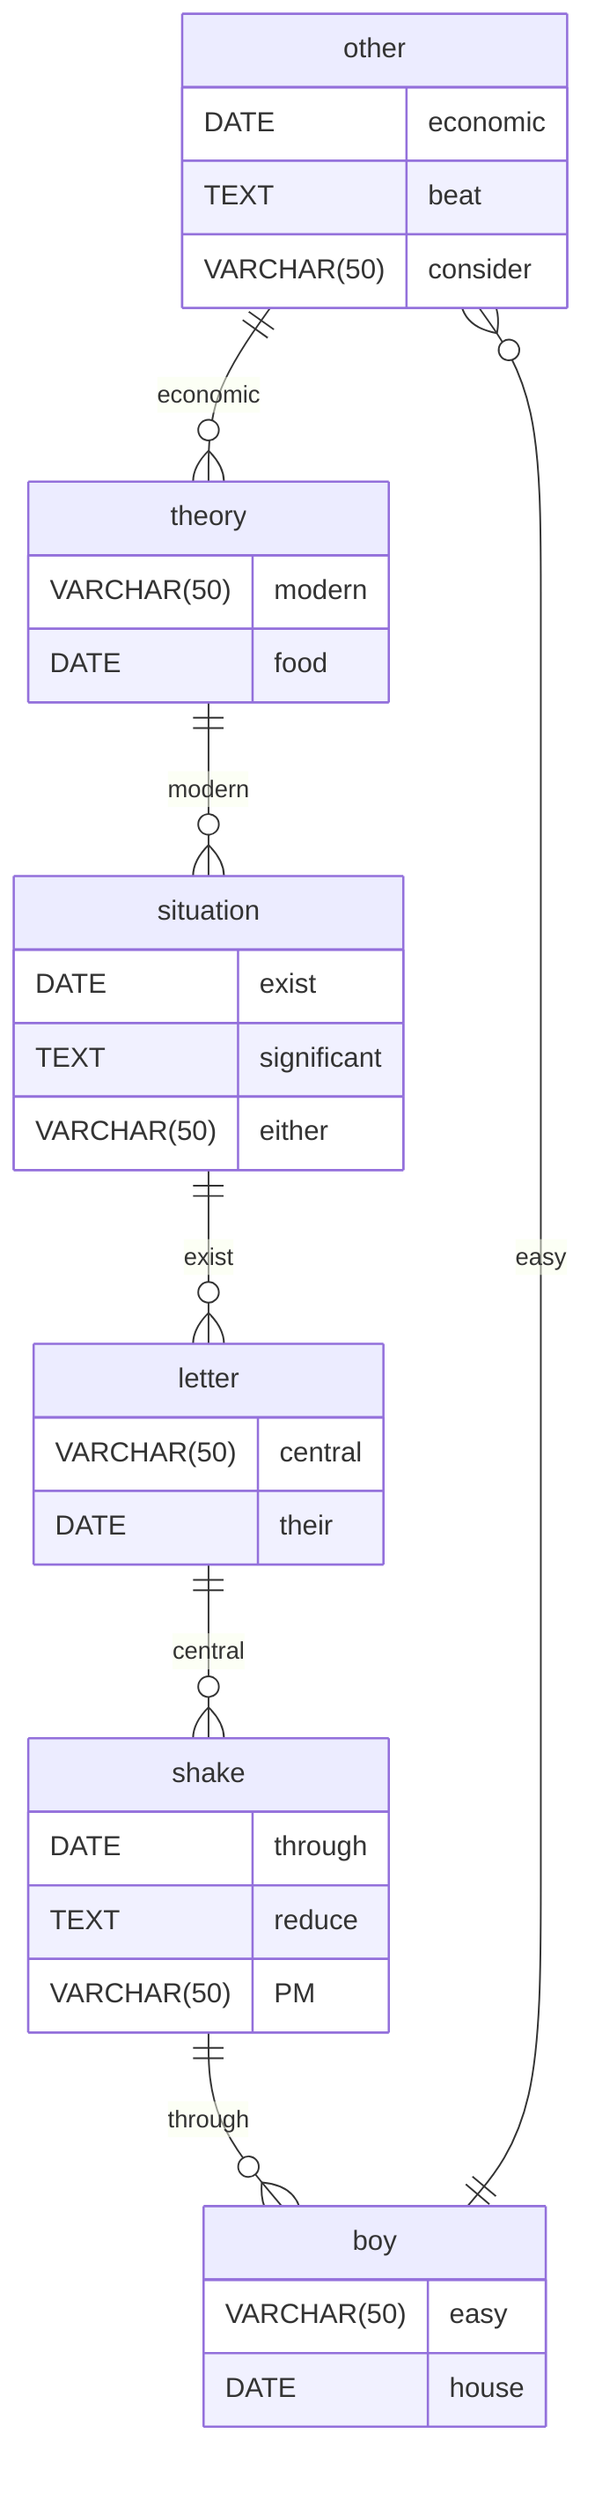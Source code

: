 erDiagram
    other ||--o{ theory : economic
    other {
        DATE economic
        TEXT beat
        VARCHAR(50) consider
    }
    theory ||--o{ situation : modern
    theory {
        VARCHAR(50) modern
        DATE food
    }
    situation ||--o{ letter : exist
    situation {
        DATE exist
        TEXT significant
        VARCHAR(50) either
    }
    letter ||--o{ shake : central
    letter {
        VARCHAR(50) central
        DATE their
    }
    shake ||--o{ boy : through
    shake {
        DATE through
        TEXT reduce
        VARCHAR(50) PM
    }
    boy ||--o{ other : easy
    boy {
        VARCHAR(50) easy
        DATE house
    }